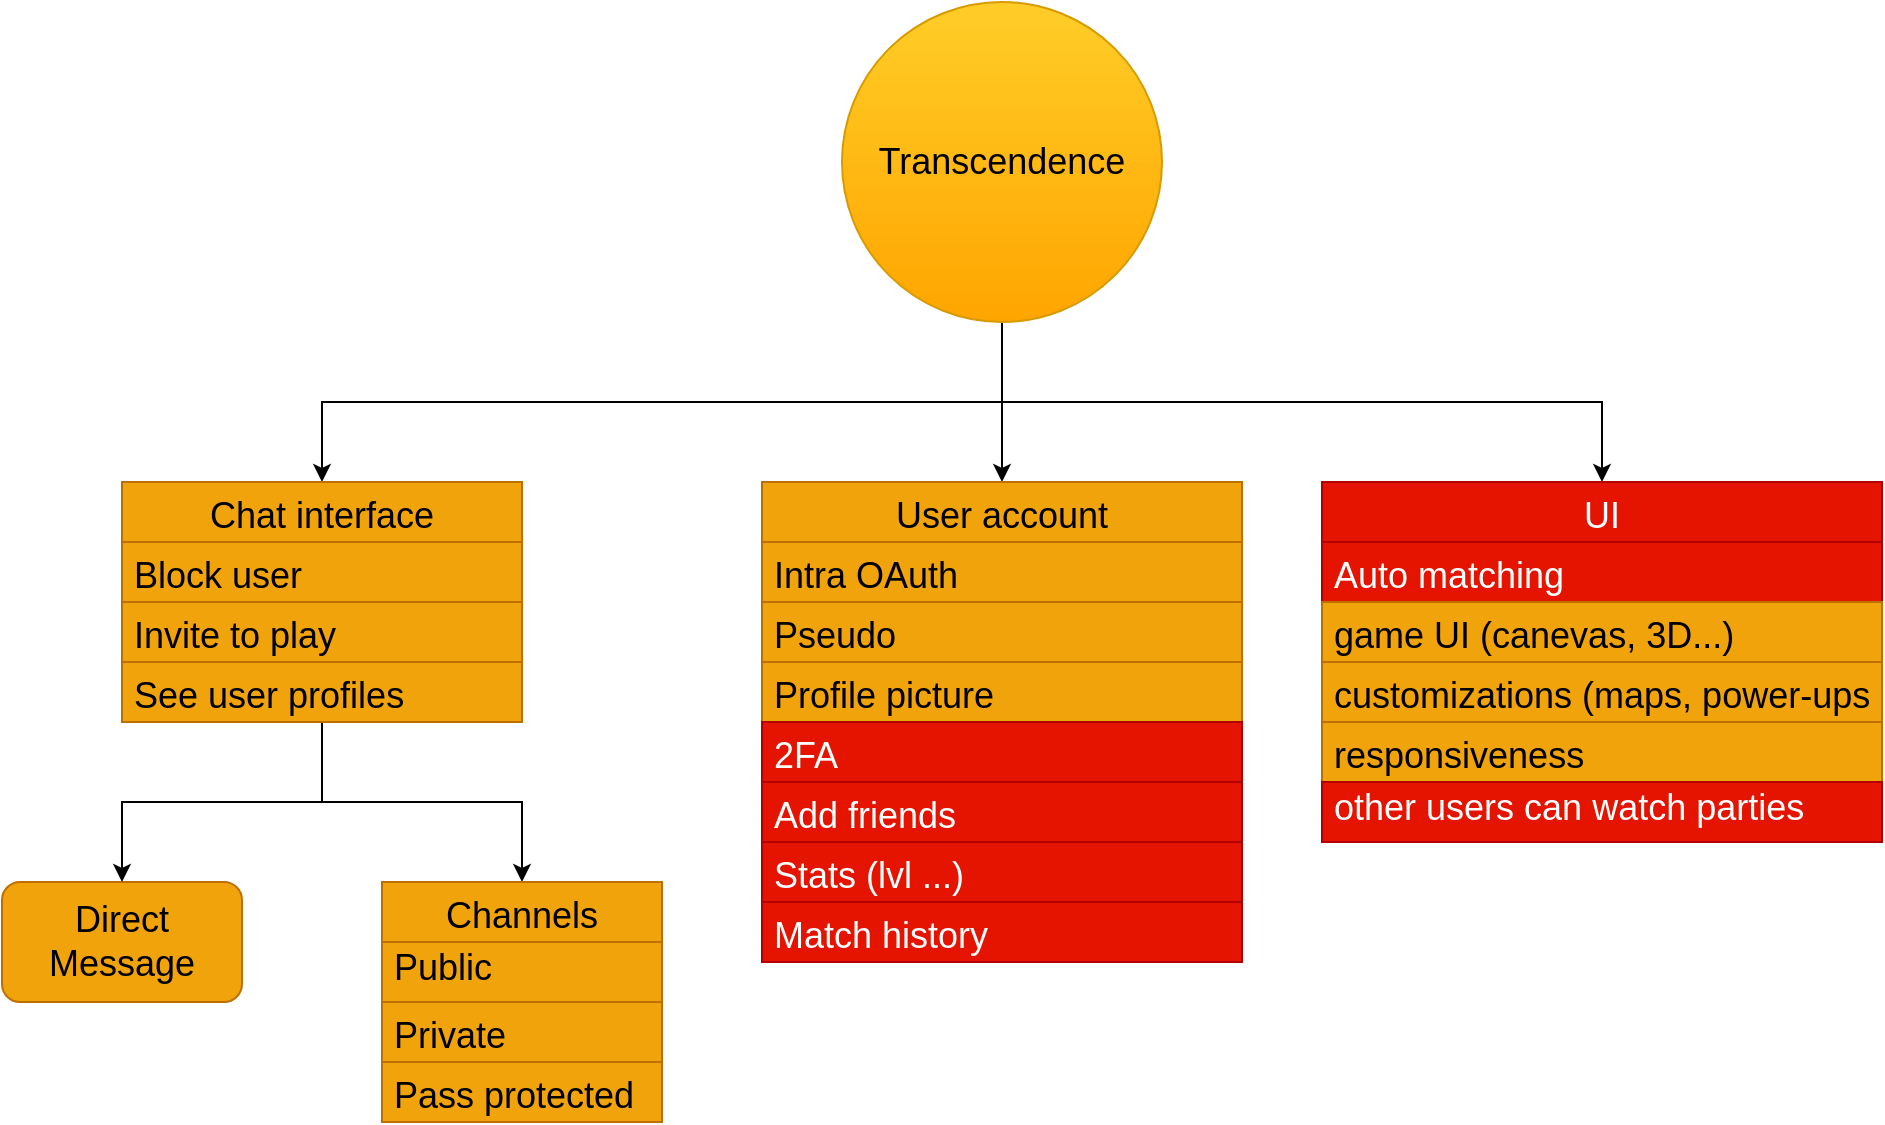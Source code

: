 <mxfile>
    <diagram id="H6v1bpZ2FM-9dGSdOjOd" name="Page-1">
        <mxGraphModel dx="1777" dy="924" grid="1" gridSize="10" guides="1" tooltips="1" connect="1" arrows="1" fold="1" page="0" pageScale="1" pageWidth="850" pageHeight="1100" math="0" shadow="0">
            <root>
                <mxCell id="0"/>
                <mxCell id="1" parent="0"/>
                <mxCell id="n9RMYj6TtVI811Dv7aZE-14" style="edgeStyle=orthogonalEdgeStyle;rounded=0;orthogonalLoop=1;jettySize=auto;html=1;fontSize=18;entryX=0.5;entryY=0;entryDx=0;entryDy=0;" parent="1" source="rqxA22tQ074tUgq13iSX-1" target="n9RMYj6TtVI811Dv7aZE-16" edge="1">
                    <mxGeometry relative="1" as="geometry">
                        <Array as="points">
                            <mxPoint x="480" y="200"/>
                            <mxPoint x="140" y="200"/>
                        </Array>
                    </mxGeometry>
                </mxCell>
                <mxCell id="n9RMYj6TtVI811Dv7aZE-32" style="edgeStyle=orthogonalEdgeStyle;rounded=0;orthogonalLoop=1;jettySize=auto;html=1;fontSize=18;" parent="1" source="rqxA22tQ074tUgq13iSX-1" target="n9RMYj6TtVI811Dv7aZE-28" edge="1">
                    <mxGeometry relative="1" as="geometry"/>
                </mxCell>
                <mxCell id="n9RMYj6TtVI811Dv7aZE-43" style="edgeStyle=orthogonalEdgeStyle;rounded=0;orthogonalLoop=1;jettySize=auto;html=1;fontSize=18;" parent="1" source="rqxA22tQ074tUgq13iSX-1" target="n9RMYj6TtVI811Dv7aZE-37" edge="1">
                    <mxGeometry relative="1" as="geometry">
                        <Array as="points">
                            <mxPoint x="480" y="200"/>
                            <mxPoint x="780" y="200"/>
                        </Array>
                    </mxGeometry>
                </mxCell>
                <mxCell id="rqxA22tQ074tUgq13iSX-1" value="&lt;font style=&quot;font-size: 18px&quot;&gt;Transcendence&lt;/font&gt;" style="ellipse;whiteSpace=wrap;html=1;aspect=fixed;fillColor=#ffcd28;strokeColor=#d79b00;gradientColor=#ffa500;" parent="1" vertex="1">
                    <mxGeometry x="400" width="160" height="160" as="geometry"/>
                </mxCell>
                <mxCell id="n9RMYj6TtVI811Dv7aZE-13" value="Direct Message" style="rounded=1;whiteSpace=wrap;html=1;fontSize=18;fillColor=#f0a30a;fontColor=#000000;strokeColor=#BD7000;" parent="1" vertex="1">
                    <mxGeometry x="-20" y="440" width="120" height="60" as="geometry"/>
                </mxCell>
                <mxCell id="n9RMYj6TtVI811Dv7aZE-21" style="edgeStyle=orthogonalEdgeStyle;rounded=0;orthogonalLoop=1;jettySize=auto;html=1;fontSize=18;" parent="1" source="n9RMYj6TtVI811Dv7aZE-16" target="n9RMYj6TtVI811Dv7aZE-13" edge="1">
                    <mxGeometry relative="1" as="geometry"/>
                </mxCell>
                <mxCell id="n9RMYj6TtVI811Dv7aZE-27" style="edgeStyle=orthogonalEdgeStyle;rounded=0;orthogonalLoop=1;jettySize=auto;html=1;fontSize=18;" parent="1" source="n9RMYj6TtVI811Dv7aZE-16" target="n9RMYj6TtVI811Dv7aZE-23" edge="1">
                    <mxGeometry relative="1" as="geometry"/>
                </mxCell>
                <mxCell id="n9RMYj6TtVI811Dv7aZE-16" value="Chat interface" style="swimlane;fontStyle=0;childLayout=stackLayout;horizontal=1;startSize=30;horizontalStack=0;resizeParent=1;resizeParentMax=0;resizeLast=0;collapsible=1;marginBottom=0;fontSize=18;fillColor=#f0a30a;fontColor=#000000;strokeColor=#BD7000;" parent="1" vertex="1">
                    <mxGeometry x="40" y="240" width="200" height="120" as="geometry"/>
                </mxCell>
                <mxCell id="n9RMYj6TtVI811Dv7aZE-17" value="Block user" style="text;strokeColor=#BD7000;fillColor=#f0a30a;align=left;verticalAlign=middle;spacingLeft=4;spacingRight=4;overflow=hidden;points=[[0,0.5],[1,0.5]];portConstraint=eastwest;rotatable=0;fontSize=18;fontColor=#000000;" parent="n9RMYj6TtVI811Dv7aZE-16" vertex="1">
                    <mxGeometry y="30" width="200" height="30" as="geometry"/>
                </mxCell>
                <mxCell id="n9RMYj6TtVI811Dv7aZE-18" value="Invite to play" style="text;strokeColor=#BD7000;fillColor=#f0a30a;align=left;verticalAlign=middle;spacingLeft=4;spacingRight=4;overflow=hidden;points=[[0,0.5],[1,0.5]];portConstraint=eastwest;rotatable=0;fontSize=18;fontColor=#000000;" parent="n9RMYj6TtVI811Dv7aZE-16" vertex="1">
                    <mxGeometry y="60" width="200" height="30" as="geometry"/>
                </mxCell>
                <mxCell id="n9RMYj6TtVI811Dv7aZE-19" value="See user profiles" style="text;strokeColor=#BD7000;fillColor=#f0a30a;align=left;verticalAlign=middle;spacingLeft=4;spacingRight=4;overflow=hidden;points=[[0,0.5],[1,0.5]];portConstraint=eastwest;rotatable=0;fontSize=18;fontColor=#000000;" parent="n9RMYj6TtVI811Dv7aZE-16" vertex="1">
                    <mxGeometry y="90" width="200" height="30" as="geometry"/>
                </mxCell>
                <mxCell id="n9RMYj6TtVI811Dv7aZE-23" value="Channels" style="swimlane;fontStyle=0;childLayout=stackLayout;horizontal=1;startSize=30;horizontalStack=0;resizeParent=1;resizeParentMax=0;resizeLast=0;collapsible=1;marginBottom=0;fontSize=18;fillColor=#f0a30a;fontColor=#000000;strokeColor=#BD7000;" parent="1" vertex="1">
                    <mxGeometry x="170" y="440" width="140" height="120" as="geometry"/>
                </mxCell>
                <mxCell id="n9RMYj6TtVI811Dv7aZE-24" value="Public&#10;" style="text;strokeColor=#BD7000;fillColor=#f0a30a;align=left;verticalAlign=middle;spacingLeft=4;spacingRight=4;overflow=hidden;points=[[0,0.5],[1,0.5]];portConstraint=eastwest;rotatable=0;fontSize=18;fontColor=#000000;" parent="n9RMYj6TtVI811Dv7aZE-23" vertex="1">
                    <mxGeometry y="30" width="140" height="30" as="geometry"/>
                </mxCell>
                <mxCell id="n9RMYj6TtVI811Dv7aZE-25" value="Private" style="text;strokeColor=#BD7000;fillColor=#f0a30a;align=left;verticalAlign=middle;spacingLeft=4;spacingRight=4;overflow=hidden;points=[[0,0.5],[1,0.5]];portConstraint=eastwest;rotatable=0;fontSize=18;fontColor=#000000;" parent="n9RMYj6TtVI811Dv7aZE-23" vertex="1">
                    <mxGeometry y="60" width="140" height="30" as="geometry"/>
                </mxCell>
                <mxCell id="n9RMYj6TtVI811Dv7aZE-26" value="Pass protected" style="text;strokeColor=#BD7000;fillColor=#f0a30a;align=left;verticalAlign=middle;spacingLeft=4;spacingRight=4;overflow=hidden;points=[[0,0.5],[1,0.5]];portConstraint=eastwest;rotatable=0;fontSize=18;fontColor=#000000;" parent="n9RMYj6TtVI811Dv7aZE-23" vertex="1">
                    <mxGeometry y="90" width="140" height="30" as="geometry"/>
                </mxCell>
                <mxCell id="n9RMYj6TtVI811Dv7aZE-28" value="User account" style="swimlane;fontStyle=0;childLayout=stackLayout;horizontal=1;startSize=30;horizontalStack=0;resizeParent=1;resizeParentMax=0;resizeLast=0;collapsible=1;marginBottom=0;fontSize=18;fillColor=#f0a30a;fontColor=#000000;strokeColor=#BD7000;" parent="1" vertex="1">
                    <mxGeometry x="360" y="240" width="240" height="240" as="geometry"/>
                </mxCell>
                <mxCell id="n9RMYj6TtVI811Dv7aZE-29" value="Intra OAuth" style="text;strokeColor=#BD7000;fillColor=#f0a30a;align=left;verticalAlign=middle;spacingLeft=4;spacingRight=4;overflow=hidden;points=[[0,0.5],[1,0.5]];portConstraint=eastwest;rotatable=0;fontSize=18;fontColor=#000000;" parent="n9RMYj6TtVI811Dv7aZE-28" vertex="1">
                    <mxGeometry y="30" width="240" height="30" as="geometry"/>
                </mxCell>
                <mxCell id="n9RMYj6TtVI811Dv7aZE-30" value="Pseudo" style="text;strokeColor=#BD7000;fillColor=#f0a30a;align=left;verticalAlign=middle;spacingLeft=4;spacingRight=4;overflow=hidden;points=[[0,0.5],[1,0.5]];portConstraint=eastwest;rotatable=0;fontSize=18;fontColor=#000000;" parent="n9RMYj6TtVI811Dv7aZE-28" vertex="1">
                    <mxGeometry y="60" width="240" height="30" as="geometry"/>
                </mxCell>
                <mxCell id="n9RMYj6TtVI811Dv7aZE-31" value="Profile picture" style="text;strokeColor=#BD7000;fillColor=#f0a30a;align=left;verticalAlign=middle;spacingLeft=4;spacingRight=4;overflow=hidden;points=[[0,0.5],[1,0.5]];portConstraint=eastwest;rotatable=0;fontSize=18;fontColor=#000000;" parent="n9RMYj6TtVI811Dv7aZE-28" vertex="1">
                    <mxGeometry y="90" width="240" height="30" as="geometry"/>
                </mxCell>
                <mxCell id="n9RMYj6TtVI811Dv7aZE-33" value="2FA" style="text;strokeColor=#B20000;fillColor=#e51400;align=left;verticalAlign=middle;spacingLeft=4;spacingRight=4;overflow=hidden;points=[[0,0.5],[1,0.5]];portConstraint=eastwest;rotatable=0;fontSize=18;fontColor=#ffffff;" parent="n9RMYj6TtVI811Dv7aZE-28" vertex="1">
                    <mxGeometry y="120" width="240" height="30" as="geometry"/>
                </mxCell>
                <mxCell id="n9RMYj6TtVI811Dv7aZE-34" value="Add friends" style="text;strokeColor=#B20000;fillColor=#e51400;align=left;verticalAlign=middle;spacingLeft=4;spacingRight=4;overflow=hidden;points=[[0,0.5],[1,0.5]];portConstraint=eastwest;rotatable=0;fontSize=18;fontColor=#ffffff;" parent="n9RMYj6TtVI811Dv7aZE-28" vertex="1">
                    <mxGeometry y="150" width="240" height="30" as="geometry"/>
                </mxCell>
                <mxCell id="n9RMYj6TtVI811Dv7aZE-35" value="Stats (lvl ...)" style="text;strokeColor=#B20000;fillColor=#e51400;align=left;verticalAlign=middle;spacingLeft=4;spacingRight=4;overflow=hidden;points=[[0,0.5],[1,0.5]];portConstraint=eastwest;rotatable=0;fontSize=18;fontColor=#ffffff;" parent="n9RMYj6TtVI811Dv7aZE-28" vertex="1">
                    <mxGeometry y="180" width="240" height="30" as="geometry"/>
                </mxCell>
                <mxCell id="n9RMYj6TtVI811Dv7aZE-36" value="Match history" style="text;strokeColor=#B20000;fillColor=#e51400;align=left;verticalAlign=middle;spacingLeft=4;spacingRight=4;overflow=hidden;points=[[0,0.5],[1,0.5]];portConstraint=eastwest;rotatable=0;fontSize=18;fontColor=#ffffff;" parent="n9RMYj6TtVI811Dv7aZE-28" vertex="1">
                    <mxGeometry y="210" width="240" height="30" as="geometry"/>
                </mxCell>
                <mxCell id="n9RMYj6TtVI811Dv7aZE-37" value="UI" style="swimlane;fontStyle=0;childLayout=stackLayout;horizontal=1;startSize=30;horizontalStack=0;resizeParent=1;resizeParentMax=0;resizeLast=0;collapsible=1;marginBottom=0;fontSize=18;fillColor=#e51400;fontColor=#ffffff;strokeColor=#B20000;" parent="1" vertex="1">
                    <mxGeometry x="640" y="240" width="280" height="180" as="geometry"/>
                </mxCell>
                <mxCell id="n9RMYj6TtVI811Dv7aZE-38" value="Auto matching" style="text;strokeColor=#B20000;fillColor=#e51400;align=left;verticalAlign=middle;spacingLeft=4;spacingRight=4;overflow=hidden;points=[[0,0.5],[1,0.5]];portConstraint=eastwest;rotatable=0;fontSize=18;fontColor=#ffffff;" parent="n9RMYj6TtVI811Dv7aZE-37" vertex="1">
                    <mxGeometry y="30" width="280" height="30" as="geometry"/>
                </mxCell>
                <mxCell id="n9RMYj6TtVI811Dv7aZE-39" value="game UI (canevas, 3D...)" style="text;strokeColor=#BD7000;fillColor=#f0a30a;align=left;verticalAlign=middle;spacingLeft=4;spacingRight=4;overflow=hidden;points=[[0,0.5],[1,0.5]];portConstraint=eastwest;rotatable=0;fontSize=18;fontColor=#000000;" parent="n9RMYj6TtVI811Dv7aZE-37" vertex="1">
                    <mxGeometry y="60" width="280" height="30" as="geometry"/>
                </mxCell>
                <mxCell id="n9RMYj6TtVI811Dv7aZE-40" value="customizations (maps, power-ups ...)" style="text;strokeColor=#BD7000;fillColor=#f0a30a;align=left;verticalAlign=middle;spacingLeft=4;spacingRight=4;overflow=hidden;points=[[0,0.5],[1,0.5]];portConstraint=eastwest;rotatable=0;fontSize=18;fontColor=#000000;" parent="n9RMYj6TtVI811Dv7aZE-37" vertex="1">
                    <mxGeometry y="90" width="280" height="30" as="geometry"/>
                </mxCell>
                <mxCell id="n9RMYj6TtVI811Dv7aZE-41" value="responsiveness" style="text;strokeColor=#BD7000;fillColor=#f0a30a;align=left;verticalAlign=middle;spacingLeft=4;spacingRight=4;overflow=hidden;points=[[0,0.5],[1,0.5]];portConstraint=eastwest;rotatable=0;fontSize=18;fontColor=#000000;" parent="n9RMYj6TtVI811Dv7aZE-37" vertex="1">
                    <mxGeometry y="120" width="280" height="30" as="geometry"/>
                </mxCell>
                <mxCell id="n9RMYj6TtVI811Dv7aZE-42" value="other users can watch parties&#10;" style="text;strokeColor=#B20000;fillColor=#e51400;align=left;verticalAlign=middle;spacingLeft=4;spacingRight=4;overflow=hidden;points=[[0,0.5],[1,0.5]];portConstraint=eastwest;rotatable=0;fontSize=18;fontColor=#ffffff;" parent="n9RMYj6TtVI811Dv7aZE-37" vertex="1">
                    <mxGeometry y="150" width="280" height="30" as="geometry"/>
                </mxCell>
            </root>
        </mxGraphModel>
    </diagram>
</mxfile>